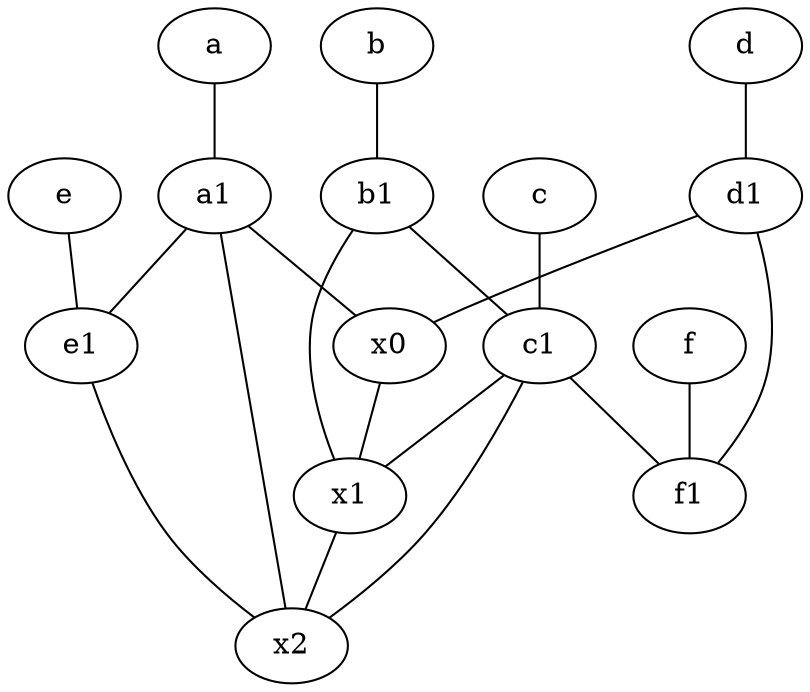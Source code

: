 graph {
	node [labelfontsize=50]
	x1 [labelfontsize=50]
	c [labelfontsize=50 pos="4.5,2!"]
	x0 [labelfontsize=50]
	b1 [labelfontsize=50 pos="9,4!"]
	c1 [labelfontsize=50 pos="4.5,3!"]
	e1 [labelfontsize=50 pos="7,7!"]
	x2 [labelfontsize=50]
	f [labelfontsize=50 pos="3,9!"]
	e [labelfontsize=50 pos="7,9!"]
	d1 [labelfontsize=50 pos="3,5!"]
	b [labelfontsize=50 pos="10,4!"]
	f1 [labelfontsize=50 pos="3,8!"]
	a [labelfontsize=50 pos="8,2!"]
	d [labelfontsize=50 pos="2,5!"]
	a1 [labelfontsize=50 pos="8,3!"]
	c1 -- x2
	a -- a1
	d1 -- f1
	f -- f1
	c1 -- f1
	b -- b1
	x0 -- x1
	a1 -- e1
	a1 -- x2
	e1 -- x2
	c1 -- x1
	b1 -- c1
	d -- d1
	c -- c1
	a1 -- x0
	d1 -- x0
	e -- e1
	x1 -- x2
	b1 -- x1
}
